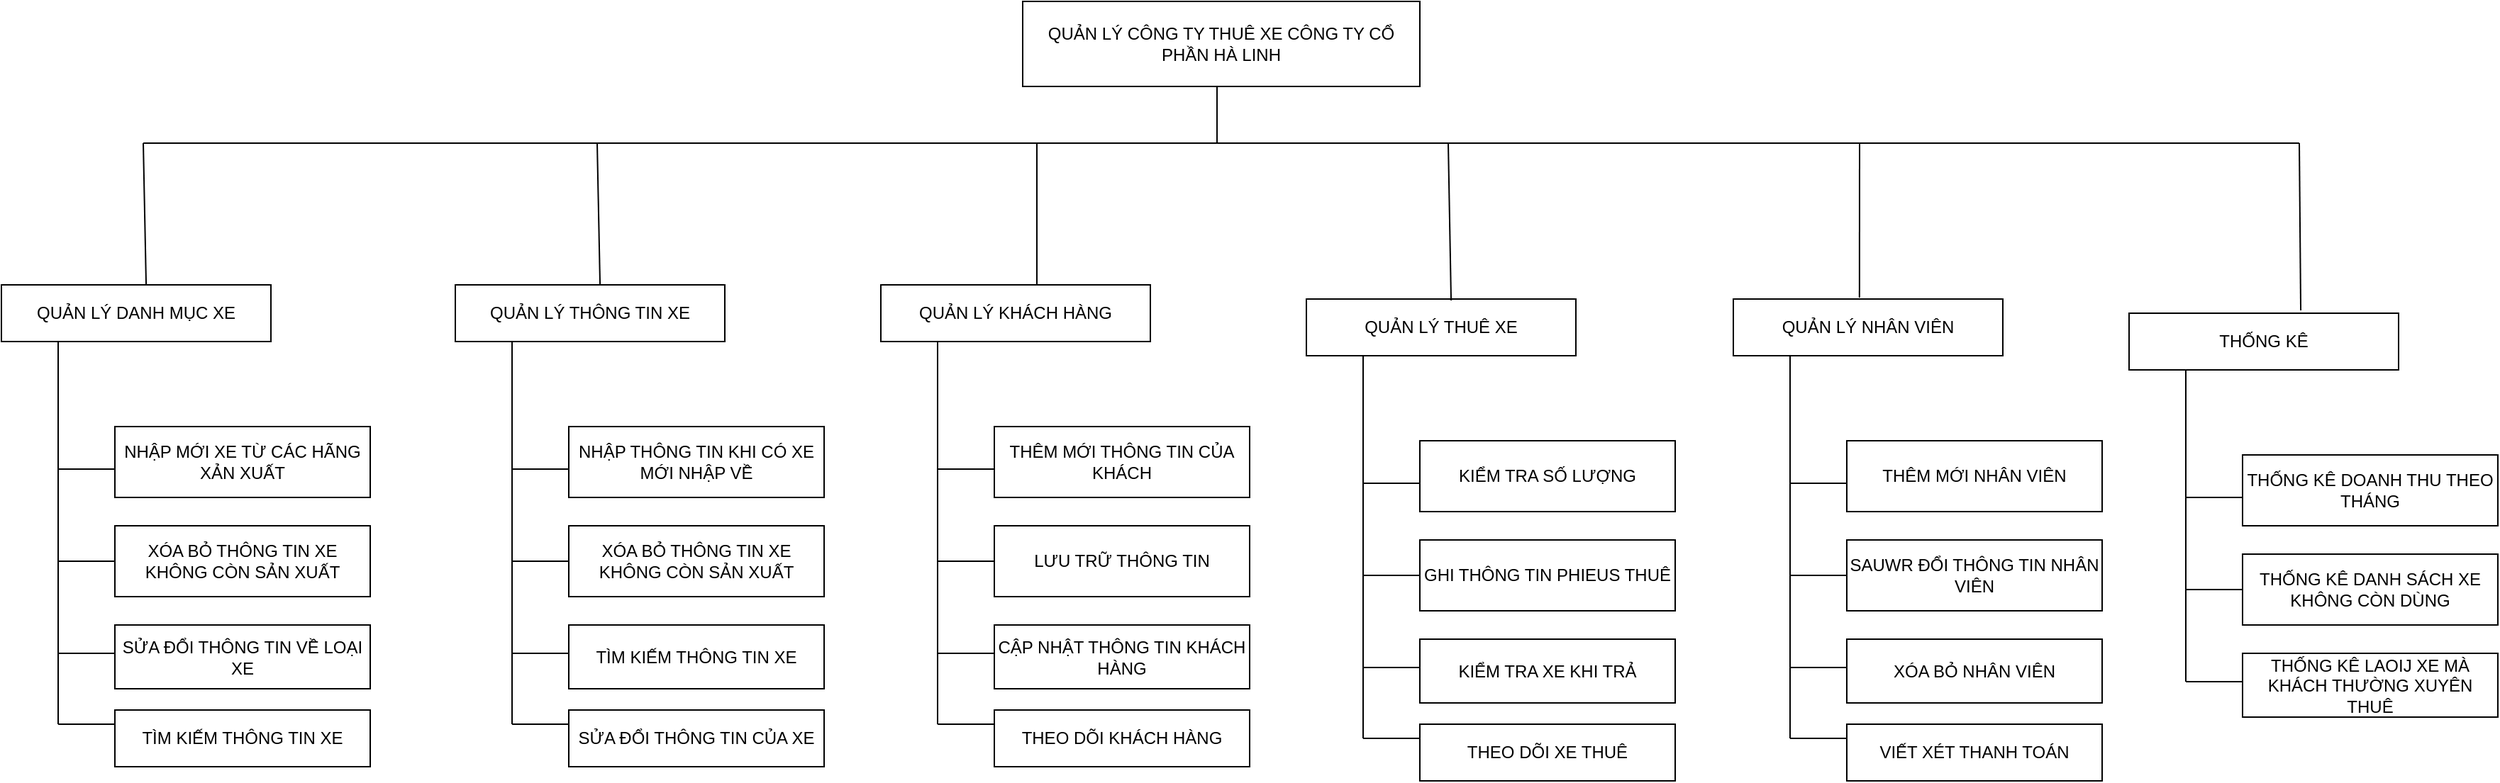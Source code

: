 <mxfile version="15.7.1" type="github"><diagram id="bDJXbC-p-0g8XGHe8ZkY" name="Page-1"><mxGraphModel dx="868" dy="460" grid="1" gridSize="10" guides="1" tooltips="1" connect="1" arrows="1" fold="1" page="1" pageScale="1" pageWidth="827" pageHeight="1169" math="0" shadow="0"><root><mxCell id="0"/><mxCell id="1" parent="0"/><mxCell id="Y2CasmAlTmXaAOozZzWq-1" value="QUẢN LÝ CÔNG TY THUÊ XE CÔNG TY CỔ PHẦN HÀ LINH" style="rounded=0;whiteSpace=wrap;html=1;" vertex="1" parent="1"><mxGeometry x="740" y="140" width="280" height="60" as="geometry"/></mxCell><mxCell id="Y2CasmAlTmXaAOozZzWq-2" value="QUẢN LÝ DANH MỤC XE" style="rounded=0;whiteSpace=wrap;html=1;" vertex="1" parent="1"><mxGeometry x="20" y="340" width="190" height="40" as="geometry"/></mxCell><mxCell id="Y2CasmAlTmXaAOozZzWq-3" value="NHẬP MỚI XE TỪ CÁC HÃNG XẢN XUẤT" style="rounded=0;whiteSpace=wrap;html=1;" vertex="1" parent="1"><mxGeometry x="100" y="440" width="180" height="50" as="geometry"/></mxCell><mxCell id="Y2CasmAlTmXaAOozZzWq-4" value="XÓA BỎ THÔNG TIN XE KHÔNG CÒN SẢN XUẤT" style="rounded=0;whiteSpace=wrap;html=1;" vertex="1" parent="1"><mxGeometry x="100" y="510" width="180" height="50" as="geometry"/></mxCell><mxCell id="Y2CasmAlTmXaAOozZzWq-5" value="SỬA ĐỔI THÔNG TIN VỀ LOẠI XE" style="rounded=0;whiteSpace=wrap;html=1;" vertex="1" parent="1"><mxGeometry x="100" y="580" width="180" height="45" as="geometry"/></mxCell><mxCell id="Y2CasmAlTmXaAOozZzWq-6" value="TÌM KIẾM THÔNG TIN XE" style="rounded=0;whiteSpace=wrap;html=1;" vertex="1" parent="1"><mxGeometry x="100" y="640" width="180" height="40" as="geometry"/></mxCell><mxCell id="Y2CasmAlTmXaAOozZzWq-10" value="" style="endArrow=none;html=1;rounded=0;" edge="1" parent="1"><mxGeometry width="50" height="50" relative="1" as="geometry"><mxPoint x="60" y="650" as="sourcePoint"/><mxPoint x="60" y="380" as="targetPoint"/></mxGeometry></mxCell><mxCell id="Y2CasmAlTmXaAOozZzWq-11" value="" style="endArrow=none;html=1;rounded=0;" edge="1" parent="1"><mxGeometry width="50" height="50" relative="1" as="geometry"><mxPoint x="60" y="470" as="sourcePoint"/><mxPoint x="100" y="470" as="targetPoint"/></mxGeometry></mxCell><mxCell id="Y2CasmAlTmXaAOozZzWq-12" value="" style="endArrow=none;html=1;rounded=0;" edge="1" parent="1"><mxGeometry width="50" height="50" relative="1" as="geometry"><mxPoint x="60" y="600" as="sourcePoint"/><mxPoint x="100" y="600" as="targetPoint"/></mxGeometry></mxCell><mxCell id="Y2CasmAlTmXaAOozZzWq-13" value="" style="endArrow=none;html=1;rounded=0;" edge="1" parent="1"><mxGeometry width="50" height="50" relative="1" as="geometry"><mxPoint x="60" y="535" as="sourcePoint"/><mxPoint x="100" y="535" as="targetPoint"/></mxGeometry></mxCell><mxCell id="Y2CasmAlTmXaAOozZzWq-14" value="" style="endArrow=none;html=1;rounded=0;" edge="1" parent="1"><mxGeometry width="50" height="50" relative="1" as="geometry"><mxPoint x="60" y="650" as="sourcePoint"/><mxPoint x="100" y="650" as="targetPoint"/></mxGeometry></mxCell><mxCell id="Y2CasmAlTmXaAOozZzWq-24" value="QUẢN LÝ THÔNG TIN XE" style="rounded=0;whiteSpace=wrap;html=1;" vertex="1" parent="1"><mxGeometry x="340" y="340" width="190" height="40" as="geometry"/></mxCell><mxCell id="Y2CasmAlTmXaAOozZzWq-25" value="NHẬP THÔNG TIN KHI CÓ XE MỚI NHẬP VỀ" style="rounded=0;whiteSpace=wrap;html=1;" vertex="1" parent="1"><mxGeometry x="420" y="440" width="180" height="50" as="geometry"/></mxCell><mxCell id="Y2CasmAlTmXaAOozZzWq-26" value="XÓA BỎ THÔNG TIN XE KHÔNG CÒN SẢN XUẤT" style="rounded=0;whiteSpace=wrap;html=1;" vertex="1" parent="1"><mxGeometry x="420" y="510" width="180" height="50" as="geometry"/></mxCell><mxCell id="Y2CasmAlTmXaAOozZzWq-27" value="TÌM KIẾM THÔNG TIN XE" style="rounded=0;whiteSpace=wrap;html=1;" vertex="1" parent="1"><mxGeometry x="420" y="580" width="180" height="45" as="geometry"/></mxCell><mxCell id="Y2CasmAlTmXaAOozZzWq-28" value="SỬA ĐỔI THÔNG TIN CỦA XE" style="rounded=0;whiteSpace=wrap;html=1;" vertex="1" parent="1"><mxGeometry x="420" y="640" width="180" height="40" as="geometry"/></mxCell><mxCell id="Y2CasmAlTmXaAOozZzWq-29" value="" style="endArrow=none;html=1;rounded=0;" edge="1" parent="1"><mxGeometry width="50" height="50" relative="1" as="geometry"><mxPoint x="380" y="650" as="sourcePoint"/><mxPoint x="380" y="380" as="targetPoint"/></mxGeometry></mxCell><mxCell id="Y2CasmAlTmXaAOozZzWq-30" value="" style="endArrow=none;html=1;rounded=0;" edge="1" parent="1"><mxGeometry width="50" height="50" relative="1" as="geometry"><mxPoint x="380" y="470" as="sourcePoint"/><mxPoint x="420" y="470" as="targetPoint"/></mxGeometry></mxCell><mxCell id="Y2CasmAlTmXaAOozZzWq-31" value="" style="endArrow=none;html=1;rounded=0;" edge="1" parent="1"><mxGeometry width="50" height="50" relative="1" as="geometry"><mxPoint x="380" y="600" as="sourcePoint"/><mxPoint x="420" y="600" as="targetPoint"/></mxGeometry></mxCell><mxCell id="Y2CasmAlTmXaAOozZzWq-32" value="" style="endArrow=none;html=1;rounded=0;" edge="1" parent="1"><mxGeometry width="50" height="50" relative="1" as="geometry"><mxPoint x="380" y="535" as="sourcePoint"/><mxPoint x="420" y="535" as="targetPoint"/></mxGeometry></mxCell><mxCell id="Y2CasmAlTmXaAOozZzWq-33" value="" style="endArrow=none;html=1;rounded=0;" edge="1" parent="1"><mxGeometry width="50" height="50" relative="1" as="geometry"><mxPoint x="380" y="650" as="sourcePoint"/><mxPoint x="420" y="650" as="targetPoint"/></mxGeometry></mxCell><mxCell id="Y2CasmAlTmXaAOozZzWq-34" value="QUẢN LÝ KHÁCH HÀNG" style="rounded=0;whiteSpace=wrap;html=1;" vertex="1" parent="1"><mxGeometry x="640" y="340" width="190" height="40" as="geometry"/></mxCell><mxCell id="Y2CasmAlTmXaAOozZzWq-35" value="THÊM MỚI THÔNG TIN CỦA KHÁCH" style="rounded=0;whiteSpace=wrap;html=1;" vertex="1" parent="1"><mxGeometry x="720" y="440" width="180" height="50" as="geometry"/></mxCell><mxCell id="Y2CasmAlTmXaAOozZzWq-36" value="LƯU TRỮ THÔNG TIN" style="rounded=0;whiteSpace=wrap;html=1;" vertex="1" parent="1"><mxGeometry x="720" y="510" width="180" height="50" as="geometry"/></mxCell><mxCell id="Y2CasmAlTmXaAOozZzWq-37" value="CẬP NHẬT THÔNG TIN KHÁCH HÀNG" style="rounded=0;whiteSpace=wrap;html=1;" vertex="1" parent="1"><mxGeometry x="720" y="580" width="180" height="45" as="geometry"/></mxCell><mxCell id="Y2CasmAlTmXaAOozZzWq-38" value="THEO DÕI KHÁCH HÀNG" style="rounded=0;whiteSpace=wrap;html=1;" vertex="1" parent="1"><mxGeometry x="720" y="640" width="180" height="40" as="geometry"/></mxCell><mxCell id="Y2CasmAlTmXaAOozZzWq-39" value="" style="endArrow=none;html=1;rounded=0;" edge="1" parent="1"><mxGeometry width="50" height="50" relative="1" as="geometry"><mxPoint x="680" y="650" as="sourcePoint"/><mxPoint x="680" y="380" as="targetPoint"/></mxGeometry></mxCell><mxCell id="Y2CasmAlTmXaAOozZzWq-40" value="" style="endArrow=none;html=1;rounded=0;" edge="1" parent="1"><mxGeometry width="50" height="50" relative="1" as="geometry"><mxPoint x="680" y="470" as="sourcePoint"/><mxPoint x="720" y="470" as="targetPoint"/></mxGeometry></mxCell><mxCell id="Y2CasmAlTmXaAOozZzWq-41" value="" style="endArrow=none;html=1;rounded=0;" edge="1" parent="1"><mxGeometry width="50" height="50" relative="1" as="geometry"><mxPoint x="680" y="600" as="sourcePoint"/><mxPoint x="720" y="600" as="targetPoint"/></mxGeometry></mxCell><mxCell id="Y2CasmAlTmXaAOozZzWq-42" value="" style="endArrow=none;html=1;rounded=0;" edge="1" parent="1"><mxGeometry width="50" height="50" relative="1" as="geometry"><mxPoint x="680" y="535" as="sourcePoint"/><mxPoint x="720" y="535" as="targetPoint"/></mxGeometry></mxCell><mxCell id="Y2CasmAlTmXaAOozZzWq-43" value="" style="endArrow=none;html=1;rounded=0;" edge="1" parent="1"><mxGeometry width="50" height="50" relative="1" as="geometry"><mxPoint x="680" y="650" as="sourcePoint"/><mxPoint x="720" y="650" as="targetPoint"/></mxGeometry></mxCell><mxCell id="Y2CasmAlTmXaAOozZzWq-44" value="QUẢN LÝ THUÊ XE" style="rounded=0;whiteSpace=wrap;html=1;" vertex="1" parent="1"><mxGeometry x="940" y="350" width="190" height="40" as="geometry"/></mxCell><mxCell id="Y2CasmAlTmXaAOozZzWq-45" value="KIỂM TRA SỐ LƯỢNG" style="rounded=0;whiteSpace=wrap;html=1;" vertex="1" parent="1"><mxGeometry x="1020" y="450" width="180" height="50" as="geometry"/></mxCell><mxCell id="Y2CasmAlTmXaAOozZzWq-46" value="GHI THÔNG TIN PHIEUS THUÊ" style="rounded=0;whiteSpace=wrap;html=1;" vertex="1" parent="1"><mxGeometry x="1020" y="520" width="180" height="50" as="geometry"/></mxCell><mxCell id="Y2CasmAlTmXaAOozZzWq-47" value="KIỂM TRA XE KHI TRẢ" style="rounded=0;whiteSpace=wrap;html=1;" vertex="1" parent="1"><mxGeometry x="1020" y="590" width="180" height="45" as="geometry"/></mxCell><mxCell id="Y2CasmAlTmXaAOozZzWq-48" value="THEO DÕI XE THUÊ" style="rounded=0;whiteSpace=wrap;html=1;" vertex="1" parent="1"><mxGeometry x="1020" y="650" width="180" height="40" as="geometry"/></mxCell><mxCell id="Y2CasmAlTmXaAOozZzWq-49" value="" style="endArrow=none;html=1;rounded=0;" edge="1" parent="1"><mxGeometry width="50" height="50" relative="1" as="geometry"><mxPoint x="980" y="660" as="sourcePoint"/><mxPoint x="980" y="390" as="targetPoint"/></mxGeometry></mxCell><mxCell id="Y2CasmAlTmXaAOozZzWq-50" value="" style="endArrow=none;html=1;rounded=0;" edge="1" parent="1"><mxGeometry width="50" height="50" relative="1" as="geometry"><mxPoint x="980" y="480" as="sourcePoint"/><mxPoint x="1020" y="480" as="targetPoint"/></mxGeometry></mxCell><mxCell id="Y2CasmAlTmXaAOozZzWq-51" value="" style="endArrow=none;html=1;rounded=0;" edge="1" parent="1"><mxGeometry width="50" height="50" relative="1" as="geometry"><mxPoint x="980" y="610" as="sourcePoint"/><mxPoint x="1020" y="610" as="targetPoint"/></mxGeometry></mxCell><mxCell id="Y2CasmAlTmXaAOozZzWq-52" value="" style="endArrow=none;html=1;rounded=0;" edge="1" parent="1"><mxGeometry width="50" height="50" relative="1" as="geometry"><mxPoint x="980" y="545" as="sourcePoint"/><mxPoint x="1020" y="545" as="targetPoint"/></mxGeometry></mxCell><mxCell id="Y2CasmAlTmXaAOozZzWq-53" value="" style="endArrow=none;html=1;rounded=0;" edge="1" parent="1"><mxGeometry width="50" height="50" relative="1" as="geometry"><mxPoint x="980" y="660" as="sourcePoint"/><mxPoint x="1020" y="660" as="targetPoint"/></mxGeometry></mxCell><mxCell id="Y2CasmAlTmXaAOozZzWq-54" value="QUẢN LÝ NHÂN VIÊN" style="rounded=0;whiteSpace=wrap;html=1;" vertex="1" parent="1"><mxGeometry x="1241" y="350" width="190" height="40" as="geometry"/></mxCell><mxCell id="Y2CasmAlTmXaAOozZzWq-55" value="THÊM MỚI NHÂN VIÊN" style="rounded=0;whiteSpace=wrap;html=1;" vertex="1" parent="1"><mxGeometry x="1321" y="450" width="180" height="50" as="geometry"/></mxCell><mxCell id="Y2CasmAlTmXaAOozZzWq-56" value="SAUWR ĐỔI THÔNG TIN NHÂN VIÊN" style="rounded=0;whiteSpace=wrap;html=1;" vertex="1" parent="1"><mxGeometry x="1321" y="520" width="180" height="50" as="geometry"/></mxCell><mxCell id="Y2CasmAlTmXaAOozZzWq-57" value="XÓA BỎ NHÂN VIÊN" style="rounded=0;whiteSpace=wrap;html=1;" vertex="1" parent="1"><mxGeometry x="1321" y="590" width="180" height="45" as="geometry"/></mxCell><mxCell id="Y2CasmAlTmXaAOozZzWq-58" value="VIẾT XÉT THANH TOÁN" style="rounded=0;whiteSpace=wrap;html=1;" vertex="1" parent="1"><mxGeometry x="1321" y="650" width="180" height="40" as="geometry"/></mxCell><mxCell id="Y2CasmAlTmXaAOozZzWq-59" value="" style="endArrow=none;html=1;rounded=0;" edge="1" parent="1"><mxGeometry width="50" height="50" relative="1" as="geometry"><mxPoint x="1281" y="660" as="sourcePoint"/><mxPoint x="1281" y="390" as="targetPoint"/></mxGeometry></mxCell><mxCell id="Y2CasmAlTmXaAOozZzWq-60" value="" style="endArrow=none;html=1;rounded=0;" edge="1" parent="1"><mxGeometry width="50" height="50" relative="1" as="geometry"><mxPoint x="1281" y="480" as="sourcePoint"/><mxPoint x="1321" y="480" as="targetPoint"/></mxGeometry></mxCell><mxCell id="Y2CasmAlTmXaAOozZzWq-61" value="" style="endArrow=none;html=1;rounded=0;" edge="1" parent="1"><mxGeometry width="50" height="50" relative="1" as="geometry"><mxPoint x="1281" y="610" as="sourcePoint"/><mxPoint x="1321" y="610" as="targetPoint"/></mxGeometry></mxCell><mxCell id="Y2CasmAlTmXaAOozZzWq-62" value="" style="endArrow=none;html=1;rounded=0;" edge="1" parent="1"><mxGeometry width="50" height="50" relative="1" as="geometry"><mxPoint x="1281" y="545" as="sourcePoint"/><mxPoint x="1321" y="545" as="targetPoint"/></mxGeometry></mxCell><mxCell id="Y2CasmAlTmXaAOozZzWq-63" value="" style="endArrow=none;html=1;rounded=0;" edge="1" parent="1"><mxGeometry width="50" height="50" relative="1" as="geometry"><mxPoint x="1281" y="660" as="sourcePoint"/><mxPoint x="1321" y="660" as="targetPoint"/></mxGeometry></mxCell><mxCell id="Y2CasmAlTmXaAOozZzWq-64" value="THỐNG KÊ" style="rounded=0;whiteSpace=wrap;html=1;" vertex="1" parent="1"><mxGeometry x="1520" y="360" width="190" height="40" as="geometry"/></mxCell><mxCell id="Y2CasmAlTmXaAOozZzWq-65" value="THỐNG KÊ DOANH THU THEO THÁNG" style="rounded=0;whiteSpace=wrap;html=1;" vertex="1" parent="1"><mxGeometry x="1600" y="460" width="180" height="50" as="geometry"/></mxCell><mxCell id="Y2CasmAlTmXaAOozZzWq-66" value="THỐNG KÊ DANH SÁCH XE KHÔNG CÒN DÙNG" style="rounded=0;whiteSpace=wrap;html=1;" vertex="1" parent="1"><mxGeometry x="1600" y="530" width="180" height="50" as="geometry"/></mxCell><mxCell id="Y2CasmAlTmXaAOozZzWq-67" value="THỐNG KÊ LAOIJ XE MÀ KHÁCH THƯỜNG XUYÊN THUÊ" style="rounded=0;whiteSpace=wrap;html=1;" vertex="1" parent="1"><mxGeometry x="1600" y="600" width="180" height="45" as="geometry"/></mxCell><mxCell id="Y2CasmAlTmXaAOozZzWq-69" value="" style="endArrow=none;html=1;rounded=0;" edge="1" parent="1"><mxGeometry width="50" height="50" relative="1" as="geometry"><mxPoint x="1560" y="620" as="sourcePoint"/><mxPoint x="1560" y="400" as="targetPoint"/></mxGeometry></mxCell><mxCell id="Y2CasmAlTmXaAOozZzWq-70" value="" style="endArrow=none;html=1;rounded=0;" edge="1" parent="1"><mxGeometry width="50" height="50" relative="1" as="geometry"><mxPoint x="1560" y="490" as="sourcePoint"/><mxPoint x="1600" y="490" as="targetPoint"/></mxGeometry></mxCell><mxCell id="Y2CasmAlTmXaAOozZzWq-71" value="" style="endArrow=none;html=1;rounded=0;" edge="1" parent="1"><mxGeometry width="50" height="50" relative="1" as="geometry"><mxPoint x="1560" y="620" as="sourcePoint"/><mxPoint x="1600" y="620" as="targetPoint"/></mxGeometry></mxCell><mxCell id="Y2CasmAlTmXaAOozZzWq-72" value="" style="endArrow=none;html=1;rounded=0;" edge="1" parent="1"><mxGeometry width="50" height="50" relative="1" as="geometry"><mxPoint x="1560" y="555" as="sourcePoint"/><mxPoint x="1600" y="555" as="targetPoint"/></mxGeometry></mxCell><mxCell id="Y2CasmAlTmXaAOozZzWq-74" value="" style="endArrow=none;html=1;rounded=0;" edge="1" parent="1"><mxGeometry width="50" height="50" relative="1" as="geometry"><mxPoint x="877" y="240" as="sourcePoint"/><mxPoint x="877" y="200" as="targetPoint"/></mxGeometry></mxCell><mxCell id="Y2CasmAlTmXaAOozZzWq-75" value="" style="endArrow=none;html=1;rounded=0;" edge="1" parent="1"><mxGeometry width="50" height="50" relative="1" as="geometry"><mxPoint x="120" y="240" as="sourcePoint"/><mxPoint x="1640" y="240" as="targetPoint"/></mxGeometry></mxCell><mxCell id="Y2CasmAlTmXaAOozZzWq-76" value="" style="endArrow=none;html=1;rounded=0;exitX=0.637;exitY=-0.05;exitDx=0;exitDy=0;exitPerimeter=0;" edge="1" parent="1" source="Y2CasmAlTmXaAOozZzWq-64"><mxGeometry width="50" height="50" relative="1" as="geometry"><mxPoint x="1640" y="350" as="sourcePoint"/><mxPoint x="1640" y="240" as="targetPoint"/></mxGeometry></mxCell><mxCell id="Y2CasmAlTmXaAOozZzWq-77" value="" style="endArrow=none;html=1;rounded=0;exitX=0.468;exitY=-0.025;exitDx=0;exitDy=0;exitPerimeter=0;" edge="1" parent="1" source="Y2CasmAlTmXaAOozZzWq-54"><mxGeometry width="50" height="50" relative="1" as="geometry"><mxPoint x="1330" y="340" as="sourcePoint"/><mxPoint x="1330" y="240" as="targetPoint"/></mxGeometry></mxCell><mxCell id="Y2CasmAlTmXaAOozZzWq-78" value="" style="endArrow=none;html=1;rounded=0;exitX=0.537;exitY=0.025;exitDx=0;exitDy=0;exitPerimeter=0;" edge="1" parent="1" source="Y2CasmAlTmXaAOozZzWq-44"><mxGeometry width="50" height="50" relative="1" as="geometry"><mxPoint x="1230" y="300" as="sourcePoint"/><mxPoint x="1040" y="240" as="targetPoint"/></mxGeometry></mxCell><mxCell id="Y2CasmAlTmXaAOozZzWq-79" value="" style="endArrow=none;html=1;rounded=0;" edge="1" parent="1"><mxGeometry width="50" height="50" relative="1" as="geometry"><mxPoint x="750" y="340" as="sourcePoint"/><mxPoint x="750" y="240" as="targetPoint"/></mxGeometry></mxCell><mxCell id="Y2CasmAlTmXaAOozZzWq-80" value="" style="endArrow=none;html=1;rounded=0;exitX=0.537;exitY=0;exitDx=0;exitDy=0;exitPerimeter=0;" edge="1" parent="1" source="Y2CasmAlTmXaAOozZzWq-24"><mxGeometry width="50" height="50" relative="1" as="geometry"><mxPoint x="710" y="300" as="sourcePoint"/><mxPoint x="440" y="240" as="targetPoint"/></mxGeometry></mxCell><mxCell id="Y2CasmAlTmXaAOozZzWq-81" value="" style="endArrow=none;html=1;rounded=0;exitX=0.537;exitY=0;exitDx=0;exitDy=0;exitPerimeter=0;" edge="1" parent="1" source="Y2CasmAlTmXaAOozZzWq-2"><mxGeometry width="50" height="50" relative="1" as="geometry"><mxPoint x="180" y="300" as="sourcePoint"/><mxPoint x="120" y="240" as="targetPoint"/></mxGeometry></mxCell></root></mxGraphModel></diagram></mxfile>